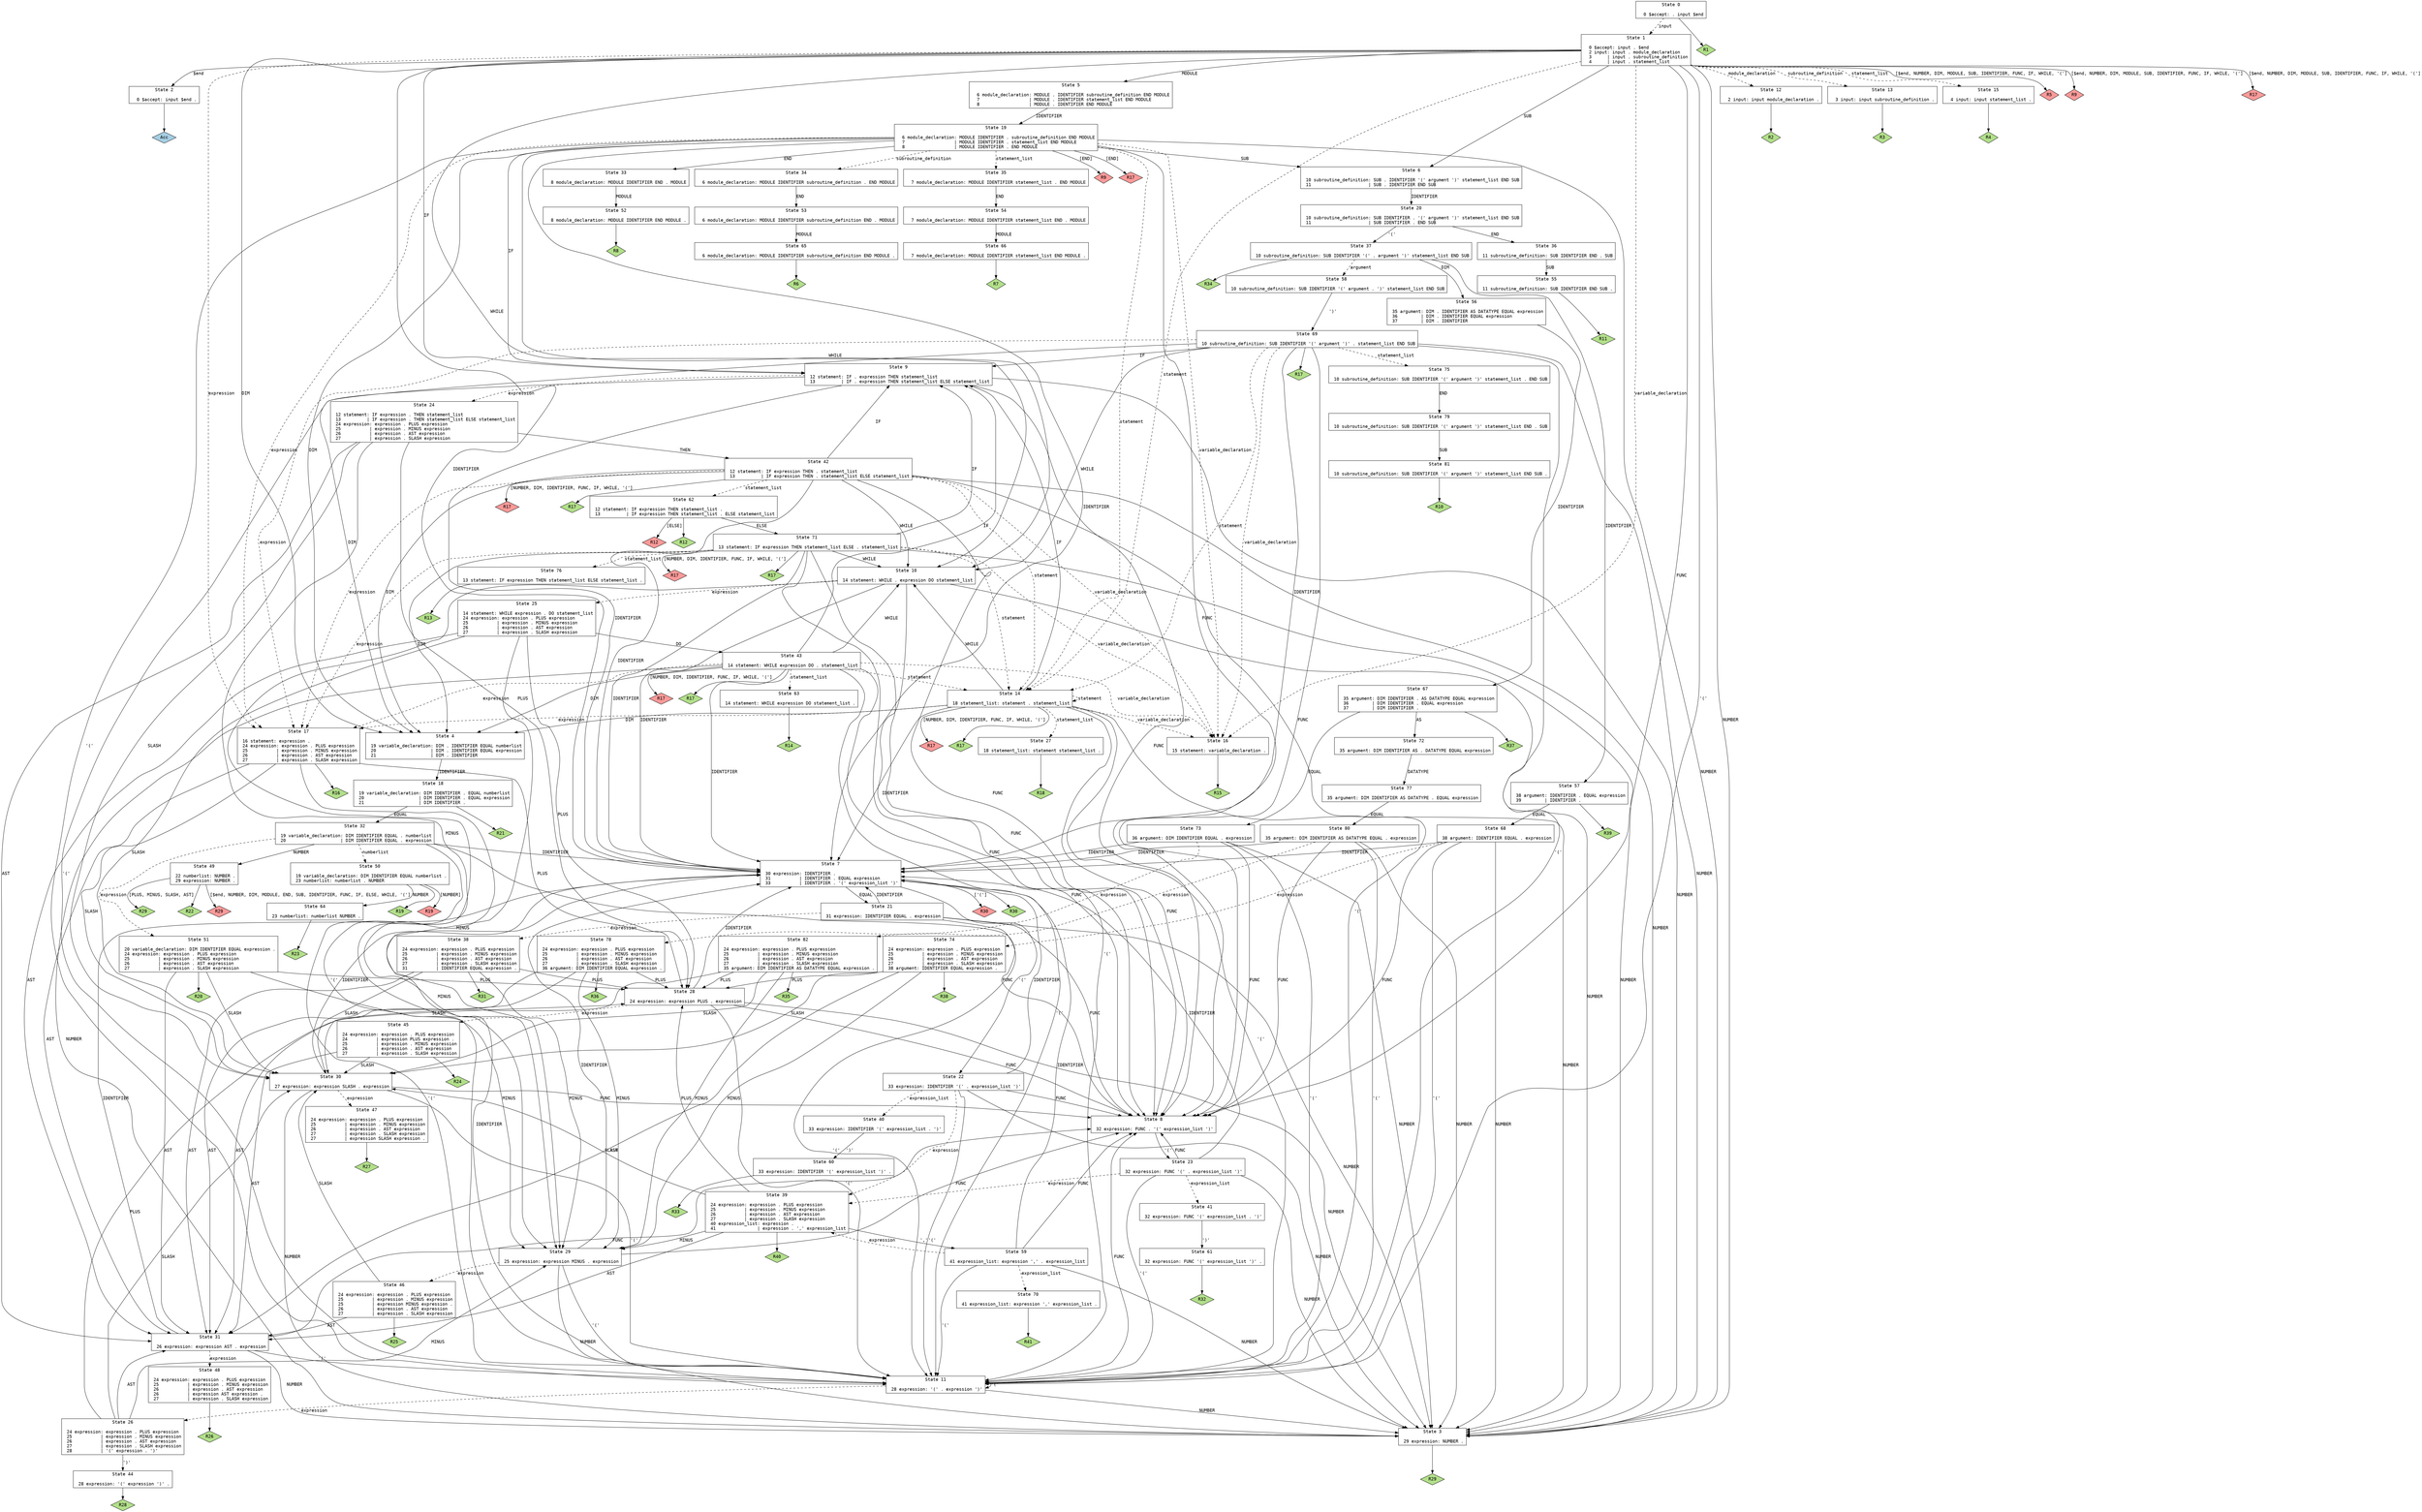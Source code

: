// Generated by bison.
// Report bugs to <http://sourceforge.net/p/winflexbison/tickets>.
// Home page: <http://sourceforge.net/projects/winflexbison/>.

digraph "vba2psm.y"
{
  node [fontname = courier, shape = box, colorscheme = paired6]
  edge [fontname = courier]

  0 [label="State 0\n\l  0 $accept: . input $end\l"]
  0 -> 1 [style=dashed label="input"]
  0 -> "0R1" [style=solid]
 "0R1" [label="R1", fillcolor=3, shape=diamond, style=filled]
  1 [label="State 1\n\l  0 $accept: input . $end\l  2 input: input . module_declaration\l  3      | input . subroutine_definition\l  4      | input . statement_list\l"]
  1 -> 2 [style=solid label="$end"]
  1 -> 3 [style=solid label="NUMBER"]
  1 -> 4 [style=solid label="DIM"]
  1 -> 5 [style=solid label="MODULE"]
  1 -> 6 [style=solid label="SUB"]
  1 -> 7 [style=solid label="IDENTIFIER"]
  1 -> 8 [style=solid label="FUNC"]
  1 -> 9 [style=solid label="IF"]
  1 -> 10 [style=solid label="WHILE"]
  1 -> 11 [style=solid label="'('"]
  1 -> 12 [style=dashed label="module_declaration"]
  1 -> 13 [style=dashed label="subroutine_definition"]
  1 -> 14 [style=dashed label="statement"]
  1 -> 15 [style=dashed label="statement_list"]
  1 -> 16 [style=dashed label="variable_declaration"]
  1 -> 17 [style=dashed label="expression"]
  1 -> "1R5d" [label="[$end, NUMBER, DIM, MODULE, SUB, IDENTIFIER, FUNC, IF, WHILE, '(']", style=solid]
 "1R5d" [label="R5", fillcolor=5, shape=diamond, style=filled]
  1 -> "1R9d" [label="[$end, NUMBER, DIM, MODULE, SUB, IDENTIFIER, FUNC, IF, WHILE, '(']", style=solid]
 "1R9d" [label="R9", fillcolor=5, shape=diamond, style=filled]
  1 -> "1R17d" [label="[$end, NUMBER, DIM, MODULE, SUB, IDENTIFIER, FUNC, IF, WHILE, '(']", style=solid]
 "1R17d" [label="R17", fillcolor=5, shape=diamond, style=filled]
  2 [label="State 2\n\l  0 $accept: input $end .\l"]
  2 -> "2R0" [style=solid]
 "2R0" [label="Acc", fillcolor=1, shape=diamond, style=filled]
  3 [label="State 3\n\l 29 expression: NUMBER .\l"]
  3 -> "3R29" [style=solid]
 "3R29" [label="R29", fillcolor=3, shape=diamond, style=filled]
  4 [label="State 4\n\l 19 variable_declaration: DIM . IDENTIFIER EQUAL numberlist\l 20                     | DIM . IDENTIFIER EQUAL expression\l 21                     | DIM . IDENTIFIER\l"]
  4 -> 18 [style=solid label="IDENTIFIER"]
  5 [label="State 5\n\l  6 module_declaration: MODULE . IDENTIFIER subroutine_definition END MODULE\l  7                   | MODULE . IDENTIFIER statement_list END MODULE\l  8                   | MODULE . IDENTIFIER END MODULE\l"]
  5 -> 19 [style=solid label="IDENTIFIER"]
  6 [label="State 6\n\l 10 subroutine_definition: SUB . IDENTIFIER '(' argument ')' statement_list END SUB\l 11                      | SUB . IDENTIFIER END SUB\l"]
  6 -> 20 [style=solid label="IDENTIFIER"]
  7 [label="State 7\n\l 30 expression: IDENTIFIER .\l 31           | IDENTIFIER . EQUAL expression\l 33           | IDENTIFIER . '(' expression_list ')'\l"]
  7 -> 21 [style=solid label="EQUAL"]
  7 -> 22 [style=solid label="'('"]
  7 -> "7R30d" [label="['(']", style=solid]
 "7R30d" [label="R30", fillcolor=5, shape=diamond, style=filled]
  7 -> "7R30" [style=solid]
 "7R30" [label="R30", fillcolor=3, shape=diamond, style=filled]
  8 [label="State 8\n\l 32 expression: FUNC . '(' expression_list ')'\l"]
  8 -> 23 [style=solid label="'('"]
  9 [label="State 9\n\l 12 statement: IF . expression THEN statement_list\l 13          | IF . expression THEN statement_list ELSE statement_list\l"]
  9 -> 3 [style=solid label="NUMBER"]
  9 -> 7 [style=solid label="IDENTIFIER"]
  9 -> 8 [style=solid label="FUNC"]
  9 -> 11 [style=solid label="'('"]
  9 -> 24 [style=dashed label="expression"]
  10 [label="State 10\n\l 14 statement: WHILE . expression DO statement_list\l"]
  10 -> 3 [style=solid label="NUMBER"]
  10 -> 7 [style=solid label="IDENTIFIER"]
  10 -> 8 [style=solid label="FUNC"]
  10 -> 11 [style=solid label="'('"]
  10 -> 25 [style=dashed label="expression"]
  11 [label="State 11\n\l 28 expression: '(' . expression ')'\l"]
  11 -> 3 [style=solid label="NUMBER"]
  11 -> 7 [style=solid label="IDENTIFIER"]
  11 -> 8 [style=solid label="FUNC"]
  11 -> 11 [style=solid label="'('"]
  11 -> 26 [style=dashed label="expression"]
  12 [label="State 12\n\l  2 input: input module_declaration .\l"]
  12 -> "12R2" [style=solid]
 "12R2" [label="R2", fillcolor=3, shape=diamond, style=filled]
  13 [label="State 13\n\l  3 input: input subroutine_definition .\l"]
  13 -> "13R3" [style=solid]
 "13R3" [label="R3", fillcolor=3, shape=diamond, style=filled]
  14 [label="State 14\n\l 18 statement_list: statement . statement_list\l"]
  14 -> 3 [style=solid label="NUMBER"]
  14 -> 4 [style=solid label="DIM"]
  14 -> 7 [style=solid label="IDENTIFIER"]
  14 -> 8 [style=solid label="FUNC"]
  14 -> 9 [style=solid label="IF"]
  14 -> 10 [style=solid label="WHILE"]
  14 -> 11 [style=solid label="'('"]
  14 -> 14 [style=dashed label="statement"]
  14 -> 27 [style=dashed label="statement_list"]
  14 -> 16 [style=dashed label="variable_declaration"]
  14 -> 17 [style=dashed label="expression"]
  14 -> "14R17d" [label="[NUMBER, DIM, IDENTIFIER, FUNC, IF, WHILE, '(']", style=solid]
 "14R17d" [label="R17", fillcolor=5, shape=diamond, style=filled]
  14 -> "14R17" [style=solid]
 "14R17" [label="R17", fillcolor=3, shape=diamond, style=filled]
  15 [label="State 15\n\l  4 input: input statement_list .\l"]
  15 -> "15R4" [style=solid]
 "15R4" [label="R4", fillcolor=3, shape=diamond, style=filled]
  16 [label="State 16\n\l 15 statement: variable_declaration .\l"]
  16 -> "16R15" [style=solid]
 "16R15" [label="R15", fillcolor=3, shape=diamond, style=filled]
  17 [label="State 17\n\l 16 statement: expression .\l 24 expression: expression . PLUS expression\l 25           | expression . MINUS expression\l 26           | expression . AST expression\l 27           | expression . SLASH expression\l"]
  17 -> 28 [style=solid label="PLUS"]
  17 -> 29 [style=solid label="MINUS"]
  17 -> 30 [style=solid label="SLASH"]
  17 -> 31 [style=solid label="AST"]
  17 -> "17R16" [style=solid]
 "17R16" [label="R16", fillcolor=3, shape=diamond, style=filled]
  18 [label="State 18\n\l 19 variable_declaration: DIM IDENTIFIER . EQUAL numberlist\l 20                     | DIM IDENTIFIER . EQUAL expression\l 21                     | DIM IDENTIFIER .\l"]
  18 -> 32 [style=solid label="EQUAL"]
  18 -> "18R21" [style=solid]
 "18R21" [label="R21", fillcolor=3, shape=diamond, style=filled]
  19 [label="State 19\n\l  6 module_declaration: MODULE IDENTIFIER . subroutine_definition END MODULE\l  7                   | MODULE IDENTIFIER . statement_list END MODULE\l  8                   | MODULE IDENTIFIER . END MODULE\l"]
  19 -> 3 [style=solid label="NUMBER"]
  19 -> 4 [style=solid label="DIM"]
  19 -> 33 [style=solid label="END"]
  19 -> 6 [style=solid label="SUB"]
  19 -> 7 [style=solid label="IDENTIFIER"]
  19 -> 8 [style=solid label="FUNC"]
  19 -> 9 [style=solid label="IF"]
  19 -> 10 [style=solid label="WHILE"]
  19 -> 11 [style=solid label="'('"]
  19 -> 34 [style=dashed label="subroutine_definition"]
  19 -> 14 [style=dashed label="statement"]
  19 -> 35 [style=dashed label="statement_list"]
  19 -> 16 [style=dashed label="variable_declaration"]
  19 -> 17 [style=dashed label="expression"]
  19 -> "19R9d" [label="[END]", style=solid]
 "19R9d" [label="R9", fillcolor=5, shape=diamond, style=filled]
  19 -> "19R17d" [label="[END]", style=solid]
 "19R17d" [label="R17", fillcolor=5, shape=diamond, style=filled]
  20 [label="State 20\n\l 10 subroutine_definition: SUB IDENTIFIER . '(' argument ')' statement_list END SUB\l 11                      | SUB IDENTIFIER . END SUB\l"]
  20 -> 36 [style=solid label="END"]
  20 -> 37 [style=solid label="'('"]
  21 [label="State 21\n\l 31 expression: IDENTIFIER EQUAL . expression\l"]
  21 -> 3 [style=solid label="NUMBER"]
  21 -> 7 [style=solid label="IDENTIFIER"]
  21 -> 8 [style=solid label="FUNC"]
  21 -> 11 [style=solid label="'('"]
  21 -> 38 [style=dashed label="expression"]
  22 [label="State 22\n\l 33 expression: IDENTIFIER '(' . expression_list ')'\l"]
  22 -> 3 [style=solid label="NUMBER"]
  22 -> 7 [style=solid label="IDENTIFIER"]
  22 -> 8 [style=solid label="FUNC"]
  22 -> 11 [style=solid label="'('"]
  22 -> 39 [style=dashed label="expression"]
  22 -> 40 [style=dashed label="expression_list"]
  23 [label="State 23\n\l 32 expression: FUNC '(' . expression_list ')'\l"]
  23 -> 3 [style=solid label="NUMBER"]
  23 -> 7 [style=solid label="IDENTIFIER"]
  23 -> 8 [style=solid label="FUNC"]
  23 -> 11 [style=solid label="'('"]
  23 -> 39 [style=dashed label="expression"]
  23 -> 41 [style=dashed label="expression_list"]
  24 [label="State 24\n\l 12 statement: IF expression . THEN statement_list\l 13          | IF expression . THEN statement_list ELSE statement_list\l 24 expression: expression . PLUS expression\l 25           | expression . MINUS expression\l 26           | expression . AST expression\l 27           | expression . SLASH expression\l"]
  24 -> 42 [style=solid label="THEN"]
  24 -> 28 [style=solid label="PLUS"]
  24 -> 29 [style=solid label="MINUS"]
  24 -> 30 [style=solid label="SLASH"]
  24 -> 31 [style=solid label="AST"]
  25 [label="State 25\n\l 14 statement: WHILE expression . DO statement_list\l 24 expression: expression . PLUS expression\l 25           | expression . MINUS expression\l 26           | expression . AST expression\l 27           | expression . SLASH expression\l"]
  25 -> 43 [style=solid label="DO"]
  25 -> 28 [style=solid label="PLUS"]
  25 -> 29 [style=solid label="MINUS"]
  25 -> 30 [style=solid label="SLASH"]
  25 -> 31 [style=solid label="AST"]
  26 [label="State 26\n\l 24 expression: expression . PLUS expression\l 25           | expression . MINUS expression\l 26           | expression . AST expression\l 27           | expression . SLASH expression\l 28           | '(' expression . ')'\l"]
  26 -> 28 [style=solid label="PLUS"]
  26 -> 29 [style=solid label="MINUS"]
  26 -> 30 [style=solid label="SLASH"]
  26 -> 31 [style=solid label="AST"]
  26 -> 44 [style=solid label="')'"]
  27 [label="State 27\n\l 18 statement_list: statement statement_list .\l"]
  27 -> "27R18" [style=solid]
 "27R18" [label="R18", fillcolor=3, shape=diamond, style=filled]
  28 [label="State 28\n\l 24 expression: expression PLUS . expression\l"]
  28 -> 3 [style=solid label="NUMBER"]
  28 -> 7 [style=solid label="IDENTIFIER"]
  28 -> 8 [style=solid label="FUNC"]
  28 -> 11 [style=solid label="'('"]
  28 -> 45 [style=dashed label="expression"]
  29 [label="State 29\n\l 25 expression: expression MINUS . expression\l"]
  29 -> 3 [style=solid label="NUMBER"]
  29 -> 7 [style=solid label="IDENTIFIER"]
  29 -> 8 [style=solid label="FUNC"]
  29 -> 11 [style=solid label="'('"]
  29 -> 46 [style=dashed label="expression"]
  30 [label="State 30\n\l 27 expression: expression SLASH . expression\l"]
  30 -> 3 [style=solid label="NUMBER"]
  30 -> 7 [style=solid label="IDENTIFIER"]
  30 -> 8 [style=solid label="FUNC"]
  30 -> 11 [style=solid label="'('"]
  30 -> 47 [style=dashed label="expression"]
  31 [label="State 31\n\l 26 expression: expression AST . expression\l"]
  31 -> 3 [style=solid label="NUMBER"]
  31 -> 7 [style=solid label="IDENTIFIER"]
  31 -> 8 [style=solid label="FUNC"]
  31 -> 11 [style=solid label="'('"]
  31 -> 48 [style=dashed label="expression"]
  32 [label="State 32\n\l 19 variable_declaration: DIM IDENTIFIER EQUAL . numberlist\l 20                     | DIM IDENTIFIER EQUAL . expression\l"]
  32 -> 49 [style=solid label="NUMBER"]
  32 -> 7 [style=solid label="IDENTIFIER"]
  32 -> 8 [style=solid label="FUNC"]
  32 -> 11 [style=solid label="'('"]
  32 -> 50 [style=dashed label="numberlist"]
  32 -> 51 [style=dashed label="expression"]
  33 [label="State 33\n\l  8 module_declaration: MODULE IDENTIFIER END . MODULE\l"]
  33 -> 52 [style=solid label="MODULE"]
  34 [label="State 34\n\l  6 module_declaration: MODULE IDENTIFIER subroutine_definition . END MODULE\l"]
  34 -> 53 [style=solid label="END"]
  35 [label="State 35\n\l  7 module_declaration: MODULE IDENTIFIER statement_list . END MODULE\l"]
  35 -> 54 [style=solid label="END"]
  36 [label="State 36\n\l 11 subroutine_definition: SUB IDENTIFIER END . SUB\l"]
  36 -> 55 [style=solid label="SUB"]
  37 [label="State 37\n\l 10 subroutine_definition: SUB IDENTIFIER '(' . argument ')' statement_list END SUB\l"]
  37 -> 56 [style=solid label="DIM"]
  37 -> 57 [style=solid label="IDENTIFIER"]
  37 -> 58 [style=dashed label="argument"]
  37 -> "37R34" [style=solid]
 "37R34" [label="R34", fillcolor=3, shape=diamond, style=filled]
  38 [label="State 38\n\l 24 expression: expression . PLUS expression\l 25           | expression . MINUS expression\l 26           | expression . AST expression\l 27           | expression . SLASH expression\l 31           | IDENTIFIER EQUAL expression .\l"]
  38 -> 28 [style=solid label="PLUS"]
  38 -> 29 [style=solid label="MINUS"]
  38 -> 30 [style=solid label="SLASH"]
  38 -> 31 [style=solid label="AST"]
  38 -> "38R31" [style=solid]
 "38R31" [label="R31", fillcolor=3, shape=diamond, style=filled]
  39 [label="State 39\n\l 24 expression: expression . PLUS expression\l 25           | expression . MINUS expression\l 26           | expression . AST expression\l 27           | expression . SLASH expression\l 40 expression_list: expression .\l 41                | expression . ',' expression_list\l"]
  39 -> 28 [style=solid label="PLUS"]
  39 -> 29 [style=solid label="MINUS"]
  39 -> 30 [style=solid label="SLASH"]
  39 -> 31 [style=solid label="AST"]
  39 -> 59 [style=solid label="','"]
  39 -> "39R40" [style=solid]
 "39R40" [label="R40", fillcolor=3, shape=diamond, style=filled]
  40 [label="State 40\n\l 33 expression: IDENTIFIER '(' expression_list . ')'\l"]
  40 -> 60 [style=solid label="')'"]
  41 [label="State 41\n\l 32 expression: FUNC '(' expression_list . ')'\l"]
  41 -> 61 [style=solid label="')'"]
  42 [label="State 42\n\l 12 statement: IF expression THEN . statement_list\l 13          | IF expression THEN . statement_list ELSE statement_list\l"]
  42 -> 3 [style=solid label="NUMBER"]
  42 -> 4 [style=solid label="DIM"]
  42 -> 7 [style=solid label="IDENTIFIER"]
  42 -> 8 [style=solid label="FUNC"]
  42 -> 9 [style=solid label="IF"]
  42 -> 10 [style=solid label="WHILE"]
  42 -> 11 [style=solid label="'('"]
  42 -> 14 [style=dashed label="statement"]
  42 -> 62 [style=dashed label="statement_list"]
  42 -> 16 [style=dashed label="variable_declaration"]
  42 -> 17 [style=dashed label="expression"]
  42 -> "42R17d" [label="[NUMBER, DIM, IDENTIFIER, FUNC, IF, WHILE, '(']", style=solid]
 "42R17d" [label="R17", fillcolor=5, shape=diamond, style=filled]
  42 -> "42R17" [style=solid]
 "42R17" [label="R17", fillcolor=3, shape=diamond, style=filled]
  43 [label="State 43\n\l 14 statement: WHILE expression DO . statement_list\l"]
  43 -> 3 [style=solid label="NUMBER"]
  43 -> 4 [style=solid label="DIM"]
  43 -> 7 [style=solid label="IDENTIFIER"]
  43 -> 8 [style=solid label="FUNC"]
  43 -> 9 [style=solid label="IF"]
  43 -> 10 [style=solid label="WHILE"]
  43 -> 11 [style=solid label="'('"]
  43 -> 14 [style=dashed label="statement"]
  43 -> 63 [style=dashed label="statement_list"]
  43 -> 16 [style=dashed label="variable_declaration"]
  43 -> 17 [style=dashed label="expression"]
  43 -> "43R17d" [label="[NUMBER, DIM, IDENTIFIER, FUNC, IF, WHILE, '(']", style=solid]
 "43R17d" [label="R17", fillcolor=5, shape=diamond, style=filled]
  43 -> "43R17" [style=solid]
 "43R17" [label="R17", fillcolor=3, shape=diamond, style=filled]
  44 [label="State 44\n\l 28 expression: '(' expression ')' .\l"]
  44 -> "44R28" [style=solid]
 "44R28" [label="R28", fillcolor=3, shape=diamond, style=filled]
  45 [label="State 45\n\l 24 expression: expression . PLUS expression\l 24           | expression PLUS expression .\l 25           | expression . MINUS expression\l 26           | expression . AST expression\l 27           | expression . SLASH expression\l"]
  45 -> 30 [style=solid label="SLASH"]
  45 -> 31 [style=solid label="AST"]
  45 -> "45R24" [style=solid]
 "45R24" [label="R24", fillcolor=3, shape=diamond, style=filled]
  46 [label="State 46\n\l 24 expression: expression . PLUS expression\l 25           | expression . MINUS expression\l 25           | expression MINUS expression .\l 26           | expression . AST expression\l 27           | expression . SLASH expression\l"]
  46 -> 30 [style=solid label="SLASH"]
  46 -> 31 [style=solid label="AST"]
  46 -> "46R25" [style=solid]
 "46R25" [label="R25", fillcolor=3, shape=diamond, style=filled]
  47 [label="State 47\n\l 24 expression: expression . PLUS expression\l 25           | expression . MINUS expression\l 26           | expression . AST expression\l 27           | expression . SLASH expression\l 27           | expression SLASH expression .\l"]
  47 -> "47R27" [style=solid]
 "47R27" [label="R27", fillcolor=3, shape=diamond, style=filled]
  48 [label="State 48\n\l 24 expression: expression . PLUS expression\l 25           | expression . MINUS expression\l 26           | expression . AST expression\l 26           | expression AST expression .\l 27           | expression . SLASH expression\l"]
  48 -> "48R26" [style=solid]
 "48R26" [label="R26", fillcolor=3, shape=diamond, style=filled]
  49 [label="State 49\n\l 22 numberlist: NUMBER .\l 29 expression: NUMBER .\l"]
  49 -> "49R22" [style=solid]
 "49R22" [label="R22", fillcolor=3, shape=diamond, style=filled]
  49 -> "49R29d" [label="[$end, NUMBER, DIM, MODULE, END, SUB, IDENTIFIER, FUNC, IF, ELSE, WHILE, '(']", style=solid]
 "49R29d" [label="R29", fillcolor=5, shape=diamond, style=filled]
  49 -> "49R29" [label="[PLUS, MINUS, SLASH, AST]", style=solid]
 "49R29" [label="R29", fillcolor=3, shape=diamond, style=filled]
  50 [label="State 50\n\l 19 variable_declaration: DIM IDENTIFIER EQUAL numberlist .\l 23 numberlist: numberlist . NUMBER\l"]
  50 -> 64 [style=solid label="NUMBER"]
  50 -> "50R19d" [label="[NUMBER]", style=solid]
 "50R19d" [label="R19", fillcolor=5, shape=diamond, style=filled]
  50 -> "50R19" [style=solid]
 "50R19" [label="R19", fillcolor=3, shape=diamond, style=filled]
  51 [label="State 51\n\l 20 variable_declaration: DIM IDENTIFIER EQUAL expression .\l 24 expression: expression . PLUS expression\l 25           | expression . MINUS expression\l 26           | expression . AST expression\l 27           | expression . SLASH expression\l"]
  51 -> 28 [style=solid label="PLUS"]
  51 -> 29 [style=solid label="MINUS"]
  51 -> 30 [style=solid label="SLASH"]
  51 -> 31 [style=solid label="AST"]
  51 -> "51R20" [style=solid]
 "51R20" [label="R20", fillcolor=3, shape=diamond, style=filled]
  52 [label="State 52\n\l  8 module_declaration: MODULE IDENTIFIER END MODULE .\l"]
  52 -> "52R8" [style=solid]
 "52R8" [label="R8", fillcolor=3, shape=diamond, style=filled]
  53 [label="State 53\n\l  6 module_declaration: MODULE IDENTIFIER subroutine_definition END . MODULE\l"]
  53 -> 65 [style=solid label="MODULE"]
  54 [label="State 54\n\l  7 module_declaration: MODULE IDENTIFIER statement_list END . MODULE\l"]
  54 -> 66 [style=solid label="MODULE"]
  55 [label="State 55\n\l 11 subroutine_definition: SUB IDENTIFIER END SUB .\l"]
  55 -> "55R11" [style=solid]
 "55R11" [label="R11", fillcolor=3, shape=diamond, style=filled]
  56 [label="State 56\n\l 35 argument: DIM . IDENTIFIER AS DATATYPE EQUAL expression\l 36         | DIM . IDENTIFIER EQUAL expression\l 37         | DIM . IDENTIFIER\l"]
  56 -> 67 [style=solid label="IDENTIFIER"]
  57 [label="State 57\n\l 38 argument: IDENTIFIER . EQUAL expression\l 39         | IDENTIFIER .\l"]
  57 -> 68 [style=solid label="EQUAL"]
  57 -> "57R39" [style=solid]
 "57R39" [label="R39", fillcolor=3, shape=diamond, style=filled]
  58 [label="State 58\n\l 10 subroutine_definition: SUB IDENTIFIER '(' argument . ')' statement_list END SUB\l"]
  58 -> 69 [style=solid label="')'"]
  59 [label="State 59\n\l 41 expression_list: expression ',' . expression_list\l"]
  59 -> 3 [style=solid label="NUMBER"]
  59 -> 7 [style=solid label="IDENTIFIER"]
  59 -> 8 [style=solid label="FUNC"]
  59 -> 11 [style=solid label="'('"]
  59 -> 39 [style=dashed label="expression"]
  59 -> 70 [style=dashed label="expression_list"]
  60 [label="State 60\n\l 33 expression: IDENTIFIER '(' expression_list ')' .\l"]
  60 -> "60R33" [style=solid]
 "60R33" [label="R33", fillcolor=3, shape=diamond, style=filled]
  61 [label="State 61\n\l 32 expression: FUNC '(' expression_list ')' .\l"]
  61 -> "61R32" [style=solid]
 "61R32" [label="R32", fillcolor=3, shape=diamond, style=filled]
  62 [label="State 62\n\l 12 statement: IF expression THEN statement_list .\l 13          | IF expression THEN statement_list . ELSE statement_list\l"]
  62 -> 71 [style=solid label="ELSE"]
  62 -> "62R12d" [label="[ELSE]", style=solid]
 "62R12d" [label="R12", fillcolor=5, shape=diamond, style=filled]
  62 -> "62R12" [style=solid]
 "62R12" [label="R12", fillcolor=3, shape=diamond, style=filled]
  63 [label="State 63\n\l 14 statement: WHILE expression DO statement_list .\l"]
  63 -> "63R14" [style=solid]
 "63R14" [label="R14", fillcolor=3, shape=diamond, style=filled]
  64 [label="State 64\n\l 23 numberlist: numberlist NUMBER .\l"]
  64 -> "64R23" [style=solid]
 "64R23" [label="R23", fillcolor=3, shape=diamond, style=filled]
  65 [label="State 65\n\l  6 module_declaration: MODULE IDENTIFIER subroutine_definition END MODULE .\l"]
  65 -> "65R6" [style=solid]
 "65R6" [label="R6", fillcolor=3, shape=diamond, style=filled]
  66 [label="State 66\n\l  7 module_declaration: MODULE IDENTIFIER statement_list END MODULE .\l"]
  66 -> "66R7" [style=solid]
 "66R7" [label="R7", fillcolor=3, shape=diamond, style=filled]
  67 [label="State 67\n\l 35 argument: DIM IDENTIFIER . AS DATATYPE EQUAL expression\l 36         | DIM IDENTIFIER . EQUAL expression\l 37         | DIM IDENTIFIER .\l"]
  67 -> 72 [style=solid label="AS"]
  67 -> 73 [style=solid label="EQUAL"]
  67 -> "67R37" [style=solid]
 "67R37" [label="R37", fillcolor=3, shape=diamond, style=filled]
  68 [label="State 68\n\l 38 argument: IDENTIFIER EQUAL . expression\l"]
  68 -> 3 [style=solid label="NUMBER"]
  68 -> 7 [style=solid label="IDENTIFIER"]
  68 -> 8 [style=solid label="FUNC"]
  68 -> 11 [style=solid label="'('"]
  68 -> 74 [style=dashed label="expression"]
  69 [label="State 69\n\l 10 subroutine_definition: SUB IDENTIFIER '(' argument ')' . statement_list END SUB\l"]
  69 -> 3 [style=solid label="NUMBER"]
  69 -> 4 [style=solid label="DIM"]
  69 -> 7 [style=solid label="IDENTIFIER"]
  69 -> 8 [style=solid label="FUNC"]
  69 -> 9 [style=solid label="IF"]
  69 -> 10 [style=solid label="WHILE"]
  69 -> 11 [style=solid label="'('"]
  69 -> 14 [style=dashed label="statement"]
  69 -> 75 [style=dashed label="statement_list"]
  69 -> 16 [style=dashed label="variable_declaration"]
  69 -> 17 [style=dashed label="expression"]
  69 -> "69R17" [style=solid]
 "69R17" [label="R17", fillcolor=3, shape=diamond, style=filled]
  70 [label="State 70\n\l 41 expression_list: expression ',' expression_list .\l"]
  70 -> "70R41" [style=solid]
 "70R41" [label="R41", fillcolor=3, shape=diamond, style=filled]
  71 [label="State 71\n\l 13 statement: IF expression THEN statement_list ELSE . statement_list\l"]
  71 -> 3 [style=solid label="NUMBER"]
  71 -> 4 [style=solid label="DIM"]
  71 -> 7 [style=solid label="IDENTIFIER"]
  71 -> 8 [style=solid label="FUNC"]
  71 -> 9 [style=solid label="IF"]
  71 -> 10 [style=solid label="WHILE"]
  71 -> 11 [style=solid label="'('"]
  71 -> 14 [style=dashed label="statement"]
  71 -> 76 [style=dashed label="statement_list"]
  71 -> 16 [style=dashed label="variable_declaration"]
  71 -> 17 [style=dashed label="expression"]
  71 -> "71R17d" [label="[NUMBER, DIM, IDENTIFIER, FUNC, IF, WHILE, '(']", style=solid]
 "71R17d" [label="R17", fillcolor=5, shape=diamond, style=filled]
  71 -> "71R17" [style=solid]
 "71R17" [label="R17", fillcolor=3, shape=diamond, style=filled]
  72 [label="State 72\n\l 35 argument: DIM IDENTIFIER AS . DATATYPE EQUAL expression\l"]
  72 -> 77 [style=solid label="DATATYPE"]
  73 [label="State 73\n\l 36 argument: DIM IDENTIFIER EQUAL . expression\l"]
  73 -> 3 [style=solid label="NUMBER"]
  73 -> 7 [style=solid label="IDENTIFIER"]
  73 -> 8 [style=solid label="FUNC"]
  73 -> 11 [style=solid label="'('"]
  73 -> 78 [style=dashed label="expression"]
  74 [label="State 74\n\l 24 expression: expression . PLUS expression\l 25           | expression . MINUS expression\l 26           | expression . AST expression\l 27           | expression . SLASH expression\l 38 argument: IDENTIFIER EQUAL expression .\l"]
  74 -> 28 [style=solid label="PLUS"]
  74 -> 29 [style=solid label="MINUS"]
  74 -> 30 [style=solid label="SLASH"]
  74 -> 31 [style=solid label="AST"]
  74 -> "74R38" [style=solid]
 "74R38" [label="R38", fillcolor=3, shape=diamond, style=filled]
  75 [label="State 75\n\l 10 subroutine_definition: SUB IDENTIFIER '(' argument ')' statement_list . END SUB\l"]
  75 -> 79 [style=solid label="END"]
  76 [label="State 76\n\l 13 statement: IF expression THEN statement_list ELSE statement_list .\l"]
  76 -> "76R13" [style=solid]
 "76R13" [label="R13", fillcolor=3, shape=diamond, style=filled]
  77 [label="State 77\n\l 35 argument: DIM IDENTIFIER AS DATATYPE . EQUAL expression\l"]
  77 -> 80 [style=solid label="EQUAL"]
  78 [label="State 78\n\l 24 expression: expression . PLUS expression\l 25           | expression . MINUS expression\l 26           | expression . AST expression\l 27           | expression . SLASH expression\l 36 argument: DIM IDENTIFIER EQUAL expression .\l"]
  78 -> 28 [style=solid label="PLUS"]
  78 -> 29 [style=solid label="MINUS"]
  78 -> 30 [style=solid label="SLASH"]
  78 -> 31 [style=solid label="AST"]
  78 -> "78R36" [style=solid]
 "78R36" [label="R36", fillcolor=3, shape=diamond, style=filled]
  79 [label="State 79\n\l 10 subroutine_definition: SUB IDENTIFIER '(' argument ')' statement_list END . SUB\l"]
  79 -> 81 [style=solid label="SUB"]
  80 [label="State 80\n\l 35 argument: DIM IDENTIFIER AS DATATYPE EQUAL . expression\l"]
  80 -> 3 [style=solid label="NUMBER"]
  80 -> 7 [style=solid label="IDENTIFIER"]
  80 -> 8 [style=solid label="FUNC"]
  80 -> 11 [style=solid label="'('"]
  80 -> 82 [style=dashed label="expression"]
  81 [label="State 81\n\l 10 subroutine_definition: SUB IDENTIFIER '(' argument ')' statement_list END SUB .\l"]
  81 -> "81R10" [style=solid]
 "81R10" [label="R10", fillcolor=3, shape=diamond, style=filled]
  82 [label="State 82\n\l 24 expression: expression . PLUS expression\l 25           | expression . MINUS expression\l 26           | expression . AST expression\l 27           | expression . SLASH expression\l 35 argument: DIM IDENTIFIER AS DATATYPE EQUAL expression .\l"]
  82 -> 28 [style=solid label="PLUS"]
  82 -> 29 [style=solid label="MINUS"]
  82 -> 30 [style=solid label="SLASH"]
  82 -> 31 [style=solid label="AST"]
  82 -> "82R35" [style=solid]
 "82R35" [label="R35", fillcolor=3, shape=diamond, style=filled]
}
